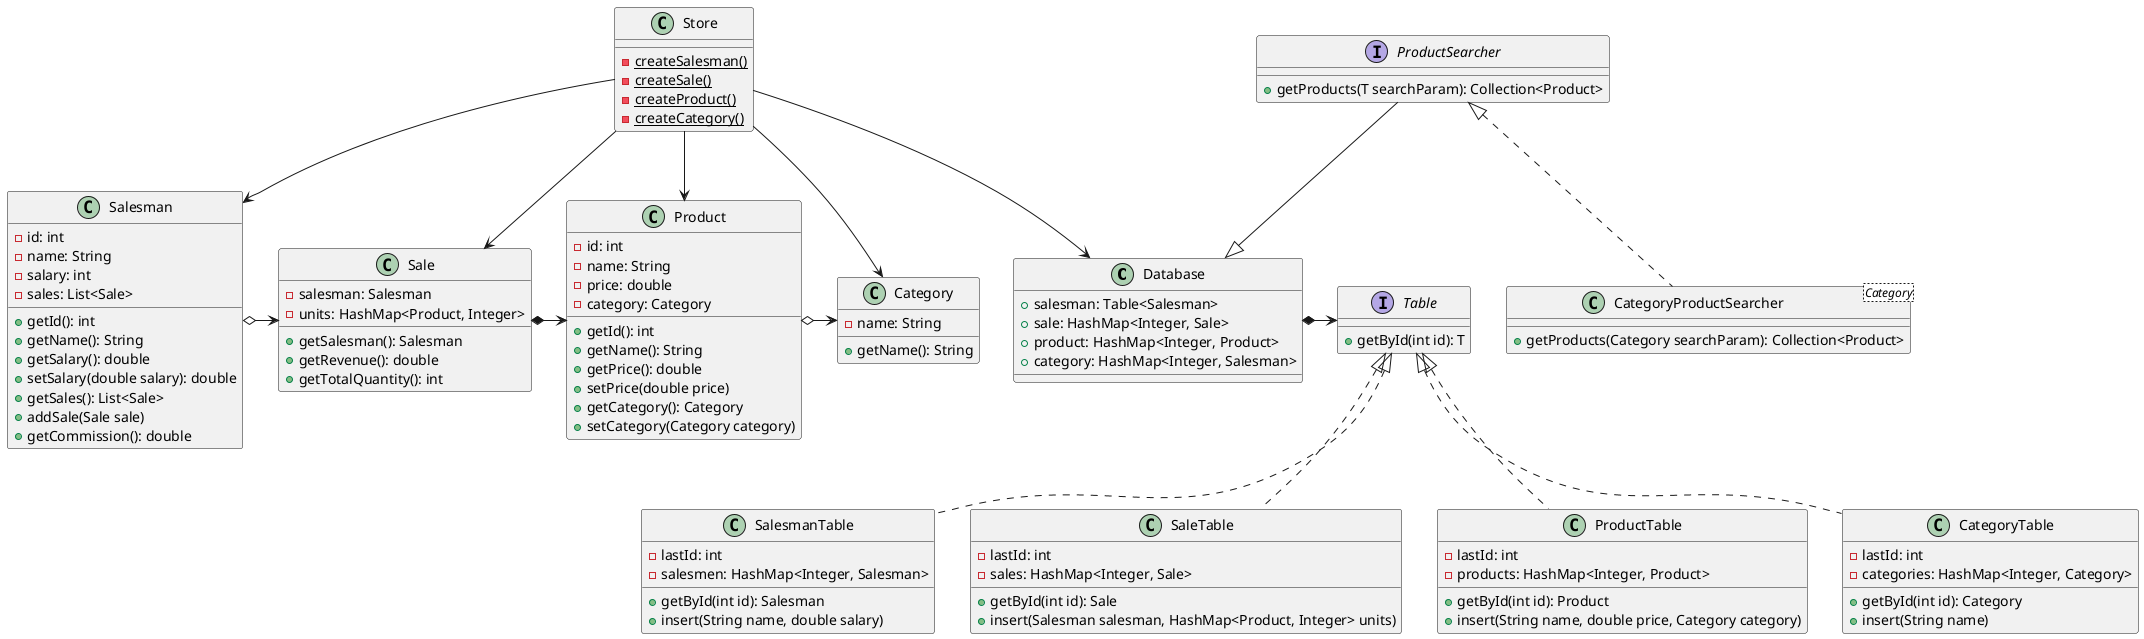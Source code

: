 @startuml
'https://plantuml.com/class-diagram

class Database {
    + salesman: Table<Salesman>
    + sale: HashMap<Integer, Sale>
    + product: HashMap<Integer, Product>
    + category: HashMap<Integer, Salesman>

}

interface Table {
    + getById(int id): T
}

class SalesmanTable implements Table {
    - lastId: int
    - salesmen: HashMap<Integer, Salesman>
    + getById(int id): Salesman
    + insert(String name, double salary)
}

class SaleTable implements Table {
    - lastId: int
    - sales: HashMap<Integer, Sale>
    + getById(int id): Sale
    + insert(Salesman salesman, HashMap<Product, Integer> units)
}

class ProductTable implements Table {
    - lastId: int
    - products: HashMap<Integer, Product>
    + getById(int id): Product
    + insert(String name, double price, Category category)
}

class CategoryTable implements Table {
    - lastId: int
    - categories: HashMap<Integer, Category>
    + getById(int id): Category
    + insert(String name)
}

class Store {
    - {static} createSalesman()
    - {static} createSale()
    - {static} createProduct()
    - {static} createCategory()
}

class Salesman {
    - id: int
    - name: String
    - salary: int
    - sales: List<Sale>
    + getId(): int
    + getName(): String
    + getSalary(): double
    + setSalary(double salary): double
    + getSales(): List<Sale>
    + addSale(Sale sale)
    + getCommission(): double
}

class Sale {
    - salesman: Salesman
    - units: HashMap<Product, Integer>
    + getSalesman(): Salesman
    + getRevenue(): double
    + getTotalQuantity(): int
}

class Product {
    - id: int
    - name: String
    - price: double
    - category: Category
    + getId(): int
    + getName(): String
    + getPrice(): double
    + setPrice(double price)
    + getCategory(): Category
    + setCategory(Category category)
}

class Category {
    - name: String
    + getName(): String
}

interface ProductSearcher {
    + getProducts(T searchParam): Collection<Product>
}

class CategoryProductSearcher<Category> implements ProductSearcher {
    + getProducts(Category searchParam): Collection<Product>
}

Store --> Salesman
Store --> Sale
Store --> Product
Store --> Category
Store --> Database

Database *-> Table

Salesman o-> Sale
Sale *-> Product
Product o-> Category
ProductSearcher --|> Database

@enduml